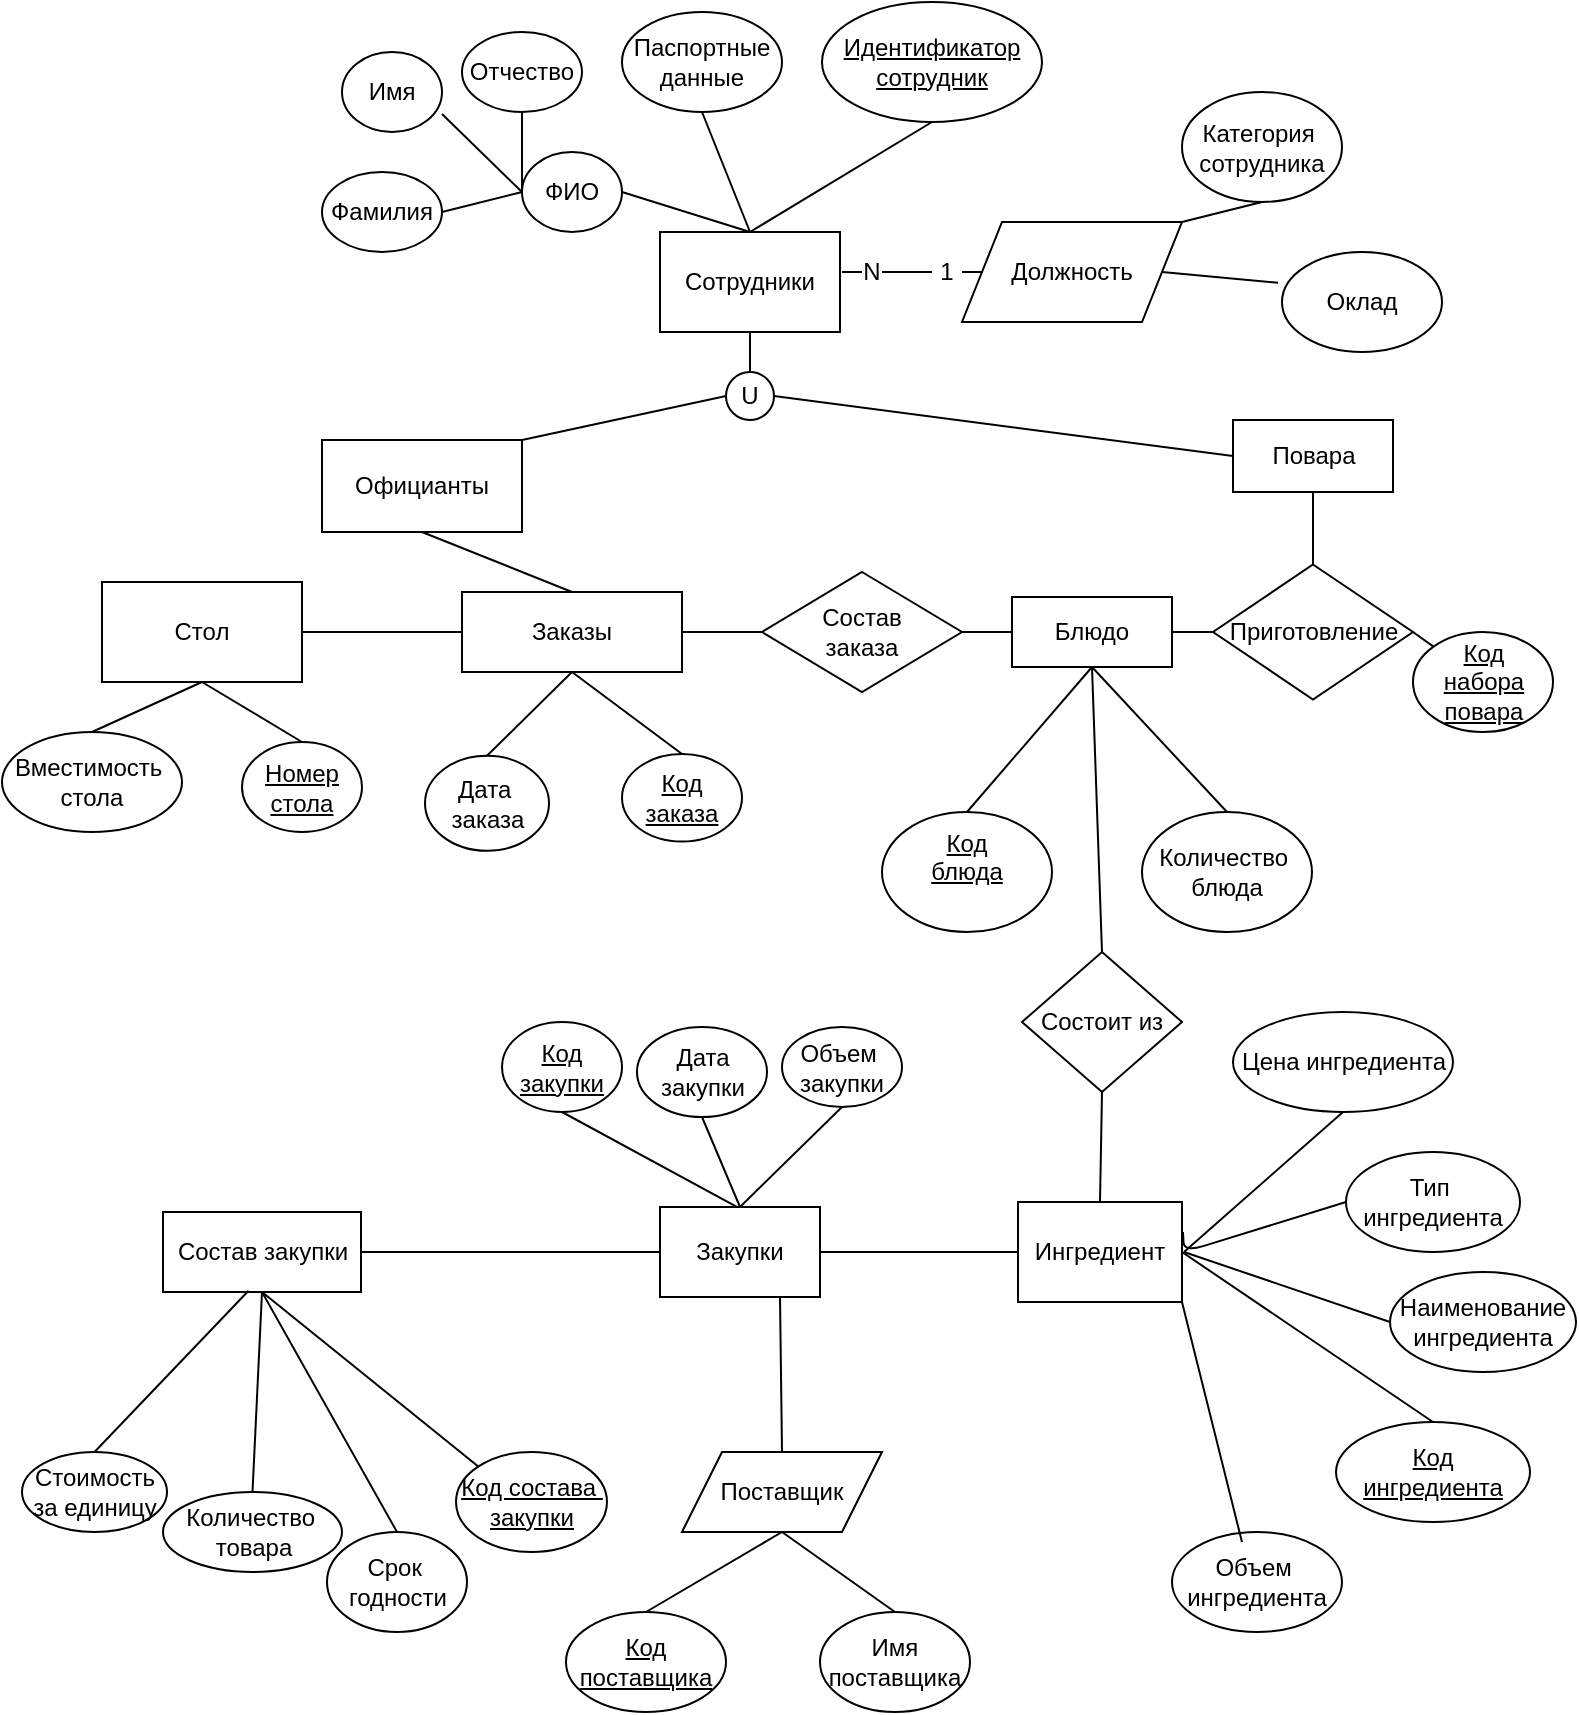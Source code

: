 <mxfile version="14.5.7" type="github" pages="2">
  <diagram id="7YIRpNYBxvqHMYgQ-PB9" name="Page-1">
    <mxGraphModel dx="998" dy="580" grid="1" gridSize="10" guides="1" tooltips="1" connect="1" arrows="1" fold="1" page="1" pageScale="1" pageWidth="827" pageHeight="1169" math="0" shadow="0">
      <root>
        <mxCell id="0" />
        <mxCell id="1" parent="0" />
        <mxCell id="C5bT0JK1hwLg9pwo9jMM-1" value="Сотрудники" style="rounded=0;whiteSpace=wrap;html=1;" vertex="1" parent="1">
          <mxGeometry x="369" y="280" width="90" height="50" as="geometry" />
        </mxCell>
        <mxCell id="C5bT0JK1hwLg9pwo9jMM-4" value="ФИО" style="ellipse;whiteSpace=wrap;html=1;" vertex="1" parent="1">
          <mxGeometry x="300" y="240" width="50" height="40" as="geometry" />
        </mxCell>
        <mxCell id="C5bT0JK1hwLg9pwo9jMM-5" value="Отчество" style="ellipse;whiteSpace=wrap;html=1;" vertex="1" parent="1">
          <mxGeometry x="270" y="180" width="60" height="40" as="geometry" />
        </mxCell>
        <mxCell id="C5bT0JK1hwLg9pwo9jMM-6" value="Имя" style="ellipse;whiteSpace=wrap;html=1;" vertex="1" parent="1">
          <mxGeometry x="210" y="190" width="50" height="40" as="geometry" />
        </mxCell>
        <mxCell id="C5bT0JK1hwLg9pwo9jMM-7" value="Фамилия" style="ellipse;whiteSpace=wrap;html=1;" vertex="1" parent="1">
          <mxGeometry x="200" y="250" width="60" height="40" as="geometry" />
        </mxCell>
        <mxCell id="C5bT0JK1hwLg9pwo9jMM-8" value="" style="endArrow=none;html=1;exitX=1;exitY=0.5;exitDx=0;exitDy=0;entryX=0.5;entryY=0;entryDx=0;entryDy=0;" edge="1" parent="1" source="C5bT0JK1hwLg9pwo9jMM-4" target="C5bT0JK1hwLg9pwo9jMM-1">
          <mxGeometry width="50" height="50" relative="1" as="geometry">
            <mxPoint x="390" y="320" as="sourcePoint" />
            <mxPoint x="425" y="270" as="targetPoint" />
          </mxGeometry>
        </mxCell>
        <mxCell id="C5bT0JK1hwLg9pwo9jMM-9" value="" style="endArrow=none;html=1;exitX=0;exitY=0.5;exitDx=0;exitDy=0;entryX=0.5;entryY=1;entryDx=0;entryDy=0;" edge="1" parent="1" source="C5bT0JK1hwLg9pwo9jMM-4" target="C5bT0JK1hwLg9pwo9jMM-5">
          <mxGeometry width="50" height="50" relative="1" as="geometry">
            <mxPoint x="390" y="320" as="sourcePoint" />
            <mxPoint x="440" y="270" as="targetPoint" />
          </mxGeometry>
        </mxCell>
        <mxCell id="C5bT0JK1hwLg9pwo9jMM-10" value="" style="endArrow=none;html=1;entryX=0;entryY=0.5;entryDx=0;entryDy=0;" edge="1" parent="1" target="C5bT0JK1hwLg9pwo9jMM-4">
          <mxGeometry width="50" height="50" relative="1" as="geometry">
            <mxPoint x="260" y="221" as="sourcePoint" />
            <mxPoint x="440" y="270" as="targetPoint" />
          </mxGeometry>
        </mxCell>
        <mxCell id="C5bT0JK1hwLg9pwo9jMM-11" value="" style="endArrow=none;html=1;exitX=1;exitY=0.5;exitDx=0;exitDy=0;entryX=0;entryY=0.5;entryDx=0;entryDy=0;" edge="1" parent="1" source="C5bT0JK1hwLg9pwo9jMM-7" target="C5bT0JK1hwLg9pwo9jMM-4">
          <mxGeometry width="50" height="50" relative="1" as="geometry">
            <mxPoint x="390" y="320" as="sourcePoint" />
            <mxPoint x="440" y="270" as="targetPoint" />
          </mxGeometry>
        </mxCell>
        <mxCell id="C5bT0JK1hwLg9pwo9jMM-12" value="Паспортные&lt;br&gt;данные" style="ellipse;whiteSpace=wrap;html=1;" vertex="1" parent="1">
          <mxGeometry x="350" y="170" width="80" height="50" as="geometry" />
        </mxCell>
        <mxCell id="C5bT0JK1hwLg9pwo9jMM-13" value="" style="endArrow=none;html=1;entryX=0.5;entryY=1;entryDx=0;entryDy=0;exitX=0.5;exitY=0;exitDx=0;exitDy=0;" edge="1" parent="1" source="C5bT0JK1hwLg9pwo9jMM-1" target="C5bT0JK1hwLg9pwo9jMM-12">
          <mxGeometry width="50" height="50" relative="1" as="geometry">
            <mxPoint x="380" y="280" as="sourcePoint" />
            <mxPoint x="440" y="270" as="targetPoint" />
          </mxGeometry>
        </mxCell>
        <mxCell id="C5bT0JK1hwLg9pwo9jMM-14" value="&lt;u&gt;Идентификатор&lt;br&gt;сотрудник&lt;/u&gt;" style="ellipse;whiteSpace=wrap;html=1;" vertex="1" parent="1">
          <mxGeometry x="450" y="165" width="110" height="60" as="geometry" />
        </mxCell>
        <mxCell id="C5bT0JK1hwLg9pwo9jMM-15" value="" style="endArrow=none;html=1;entryX=0.5;entryY=1;entryDx=0;entryDy=0;exitX=0.5;exitY=0;exitDx=0;exitDy=0;" edge="1" parent="1" source="C5bT0JK1hwLg9pwo9jMM-1" target="C5bT0JK1hwLg9pwo9jMM-14">
          <mxGeometry width="50" height="50" relative="1" as="geometry">
            <mxPoint x="390" y="310" as="sourcePoint" />
            <mxPoint x="440" y="260" as="targetPoint" />
          </mxGeometry>
        </mxCell>
        <mxCell id="C5bT0JK1hwLg9pwo9jMM-16" value="Должность" style="shape=parallelogram;perimeter=parallelogramPerimeter;whiteSpace=wrap;html=1;fixedSize=1;" vertex="1" parent="1">
          <mxGeometry x="520" y="275" width="110" height="50" as="geometry" />
        </mxCell>
        <mxCell id="C5bT0JK1hwLg9pwo9jMM-17" value="Категория&amp;nbsp;&lt;br&gt;сотрудника" style="ellipse;whiteSpace=wrap;html=1;" vertex="1" parent="1">
          <mxGeometry x="630" y="210" width="80" height="55" as="geometry" />
        </mxCell>
        <mxCell id="C5bT0JK1hwLg9pwo9jMM-19" value="Оклад" style="ellipse;whiteSpace=wrap;html=1;" vertex="1" parent="1">
          <mxGeometry x="680" y="290" width="80" height="50" as="geometry" />
        </mxCell>
        <mxCell id="C5bT0JK1hwLg9pwo9jMM-21" value="" style="endArrow=none;html=1;entryX=0.5;entryY=1;entryDx=0;entryDy=0;exitX=1;exitY=0;exitDx=0;exitDy=0;" edge="1" parent="1" source="C5bT0JK1hwLg9pwo9jMM-16" target="C5bT0JK1hwLg9pwo9jMM-17">
          <mxGeometry width="50" height="50" relative="1" as="geometry">
            <mxPoint x="390" y="300" as="sourcePoint" />
            <mxPoint x="440" y="250" as="targetPoint" />
          </mxGeometry>
        </mxCell>
        <mxCell id="C5bT0JK1hwLg9pwo9jMM-22" value="" style="endArrow=none;html=1;entryX=0;entryY=0.5;entryDx=0;entryDy=0;" edge="1" parent="1" source="C5bT0JK1hwLg9pwo9jMM-25" target="C5bT0JK1hwLg9pwo9jMM-27">
          <mxGeometry width="50" height="50" relative="1" as="geometry">
            <mxPoint x="460" y="300" as="sourcePoint" />
            <mxPoint x="440" y="250" as="targetPoint" />
          </mxGeometry>
        </mxCell>
        <mxCell id="C5bT0JK1hwLg9pwo9jMM-23" value="" style="endArrow=none;html=1;entryX=-0.025;entryY=0.308;entryDx=0;entryDy=0;entryPerimeter=0;exitX=1;exitY=0.5;exitDx=0;exitDy=0;" edge="1" parent="1" source="C5bT0JK1hwLg9pwo9jMM-16" target="C5bT0JK1hwLg9pwo9jMM-19">
          <mxGeometry width="50" height="50" relative="1" as="geometry">
            <mxPoint x="390" y="300" as="sourcePoint" />
            <mxPoint x="440" y="250" as="targetPoint" />
          </mxGeometry>
        </mxCell>
        <mxCell id="C5bT0JK1hwLg9pwo9jMM-25" value="N" style="text;html=1;strokeColor=none;fillColor=none;align=center;verticalAlign=middle;whiteSpace=wrap;rounded=0;" vertex="1" parent="1">
          <mxGeometry x="470" y="290" width="10" height="20" as="geometry" />
        </mxCell>
        <mxCell id="C5bT0JK1hwLg9pwo9jMM-26" value="" style="endArrow=none;html=1;entryX=0;entryY=0.5;entryDx=0;entryDy=0;" edge="1" parent="1" target="C5bT0JK1hwLg9pwo9jMM-25">
          <mxGeometry width="50" height="50" relative="1" as="geometry">
            <mxPoint x="460" y="300" as="sourcePoint" />
            <mxPoint x="530" y="300" as="targetPoint" />
          </mxGeometry>
        </mxCell>
        <mxCell id="C5bT0JK1hwLg9pwo9jMM-27" value="1" style="text;html=1;strokeColor=none;fillColor=none;align=center;verticalAlign=middle;whiteSpace=wrap;rounded=0;" vertex="1" parent="1">
          <mxGeometry x="505" y="290" width="15" height="20" as="geometry" />
        </mxCell>
        <mxCell id="C5bT0JK1hwLg9pwo9jMM-31" value="" style="endArrow=none;html=1;entryX=1;entryY=0.5;entryDx=0;entryDy=0;exitX=0;exitY=0.5;exitDx=0;exitDy=0;" edge="1" parent="1" source="C5bT0JK1hwLg9pwo9jMM-16" target="C5bT0JK1hwLg9pwo9jMM-27">
          <mxGeometry width="50" height="50" relative="1" as="geometry">
            <mxPoint x="390" y="300" as="sourcePoint" />
            <mxPoint x="440" y="250" as="targetPoint" />
          </mxGeometry>
        </mxCell>
        <mxCell id="C5bT0JK1hwLg9pwo9jMM-32" value="" style="endArrow=none;html=1;entryX=0.5;entryY=1;entryDx=0;entryDy=0;" edge="1" parent="1" source="C5bT0JK1hwLg9pwo9jMM-33" target="C5bT0JK1hwLg9pwo9jMM-1">
          <mxGeometry width="50" height="50" relative="1" as="geometry">
            <mxPoint x="414" y="360" as="sourcePoint" />
            <mxPoint x="440" y="250" as="targetPoint" />
          </mxGeometry>
        </mxCell>
        <mxCell id="C5bT0JK1hwLg9pwo9jMM-35" value="Официанты" style="rounded=0;whiteSpace=wrap;html=1;" vertex="1" parent="1">
          <mxGeometry x="200" y="384" width="100" height="46" as="geometry" />
        </mxCell>
        <mxCell id="C5bT0JK1hwLg9pwo9jMM-36" value="" style="endArrow=none;html=1;exitX=1;exitY=0;exitDx=0;exitDy=0;entryX=0;entryY=0.5;entryDx=0;entryDy=0;" edge="1" parent="1" source="C5bT0JK1hwLg9pwo9jMM-35" target="C5bT0JK1hwLg9pwo9jMM-33">
          <mxGeometry width="50" height="50" relative="1" as="geometry">
            <mxPoint x="390" y="380" as="sourcePoint" />
            <mxPoint x="440" y="330" as="targetPoint" />
          </mxGeometry>
        </mxCell>
        <mxCell id="C5bT0JK1hwLg9pwo9jMM-37" value="Заказы" style="rounded=0;whiteSpace=wrap;html=1;" vertex="1" parent="1">
          <mxGeometry x="270" y="460" width="110" height="40" as="geometry" />
        </mxCell>
        <mxCell id="C5bT0JK1hwLg9pwo9jMM-38" value="" style="endArrow=none;html=1;entryX=0.5;entryY=0;entryDx=0;entryDy=0;exitX=0.5;exitY=1;exitDx=0;exitDy=0;" edge="1" parent="1" source="C5bT0JK1hwLg9pwo9jMM-35" target="C5bT0JK1hwLg9pwo9jMM-37">
          <mxGeometry width="50" height="50" relative="1" as="geometry">
            <mxPoint x="390" y="380" as="sourcePoint" />
            <mxPoint x="440" y="330" as="targetPoint" />
          </mxGeometry>
        </mxCell>
        <mxCell id="C5bT0JK1hwLg9pwo9jMM-39" value="Стол" style="rounded=0;whiteSpace=wrap;html=1;" vertex="1" parent="1">
          <mxGeometry x="90" y="455" width="100" height="50" as="geometry" />
        </mxCell>
        <mxCell id="C5bT0JK1hwLg9pwo9jMM-40" value="" style="endArrow=none;html=1;entryX=0;entryY=0.5;entryDx=0;entryDy=0;exitX=1;exitY=0.5;exitDx=0;exitDy=0;" edge="1" parent="1" source="C5bT0JK1hwLg9pwo9jMM-39" target="C5bT0JK1hwLg9pwo9jMM-37">
          <mxGeometry width="50" height="50" relative="1" as="geometry">
            <mxPoint x="390" y="380" as="sourcePoint" />
            <mxPoint x="440" y="330" as="targetPoint" />
          </mxGeometry>
        </mxCell>
        <mxCell id="C5bT0JK1hwLg9pwo9jMM-42" value="Вместимость&amp;nbsp;&lt;br&gt;стола" style="ellipse;whiteSpace=wrap;html=1;" vertex="1" parent="1">
          <mxGeometry x="40" y="530" width="90" height="50" as="geometry" />
        </mxCell>
        <mxCell id="C5bT0JK1hwLg9pwo9jMM-43" value="&lt;u&gt;Номер&lt;br&gt;стола&lt;/u&gt;" style="ellipse;whiteSpace=wrap;html=1;" vertex="1" parent="1">
          <mxGeometry x="160" y="535" width="60" height="45" as="geometry" />
        </mxCell>
        <mxCell id="C5bT0JK1hwLg9pwo9jMM-44" value="" style="endArrow=none;html=1;exitX=0.5;exitY=0;exitDx=0;exitDy=0;entryX=0.5;entryY=1;entryDx=0;entryDy=0;" edge="1" parent="1" source="C5bT0JK1hwLg9pwo9jMM-42" target="C5bT0JK1hwLg9pwo9jMM-39">
          <mxGeometry width="50" height="50" relative="1" as="geometry">
            <mxPoint x="390" y="320" as="sourcePoint" />
            <mxPoint x="440" y="270" as="targetPoint" />
          </mxGeometry>
        </mxCell>
        <mxCell id="C5bT0JK1hwLg9pwo9jMM-45" value="" style="endArrow=none;html=1;exitX=0.5;exitY=1;exitDx=0;exitDy=0;entryX=0.5;entryY=0;entryDx=0;entryDy=0;" edge="1" parent="1" source="C5bT0JK1hwLg9pwo9jMM-39" target="C5bT0JK1hwLg9pwo9jMM-43">
          <mxGeometry width="50" height="50" relative="1" as="geometry">
            <mxPoint x="390" y="320" as="sourcePoint" />
            <mxPoint x="440" y="270" as="targetPoint" />
          </mxGeometry>
        </mxCell>
        <mxCell id="C5bT0JK1hwLg9pwo9jMM-46" value="&lt;u&gt;Код&lt;br&gt;заказа&lt;/u&gt;" style="ellipse;whiteSpace=wrap;html=1;" vertex="1" parent="1">
          <mxGeometry x="350" y="541" width="60" height="43.75" as="geometry" />
        </mxCell>
        <mxCell id="C5bT0JK1hwLg9pwo9jMM-47" value="Дата&amp;nbsp;&lt;br&gt;заказа" style="ellipse;whiteSpace=wrap;html=1;" vertex="1" parent="1">
          <mxGeometry x="251.5" y="541.88" width="62" height="47.5" as="geometry" />
        </mxCell>
        <mxCell id="C5bT0JK1hwLg9pwo9jMM-50" value="" style="endArrow=none;html=1;exitX=0.5;exitY=0;exitDx=0;exitDy=0;entryX=0.5;entryY=1;entryDx=0;entryDy=0;" edge="1" parent="1" source="C5bT0JK1hwLg9pwo9jMM-47" target="C5bT0JK1hwLg9pwo9jMM-37">
          <mxGeometry width="50" height="50" relative="1" as="geometry">
            <mxPoint x="390" y="420" as="sourcePoint" />
            <mxPoint x="440" y="370" as="targetPoint" />
          </mxGeometry>
        </mxCell>
        <mxCell id="C5bT0JK1hwLg9pwo9jMM-51" value="" style="endArrow=none;html=1;entryX=0.5;entryY=0;entryDx=0;entryDy=0;exitX=0.5;exitY=1;exitDx=0;exitDy=0;" edge="1" parent="1" source="C5bT0JK1hwLg9pwo9jMM-37" target="C5bT0JK1hwLg9pwo9jMM-46">
          <mxGeometry width="50" height="50" relative="1" as="geometry">
            <mxPoint x="390" y="420" as="sourcePoint" />
            <mxPoint x="440" y="370" as="targetPoint" />
          </mxGeometry>
        </mxCell>
        <mxCell id="C5bT0JK1hwLg9pwo9jMM-52" value="Состав&lt;br&gt;заказа" style="rhombus;whiteSpace=wrap;html=1;" vertex="1" parent="1">
          <mxGeometry x="420" y="450" width="100" height="60" as="geometry" />
        </mxCell>
        <mxCell id="C5bT0JK1hwLg9pwo9jMM-53" value="" style="endArrow=none;html=1;exitX=1;exitY=0.5;exitDx=0;exitDy=0;" edge="1" parent="1" source="C5bT0JK1hwLg9pwo9jMM-37" target="C5bT0JK1hwLg9pwo9jMM-52">
          <mxGeometry width="50" height="50" relative="1" as="geometry">
            <mxPoint x="430" y="480" as="sourcePoint" />
            <mxPoint x="440" y="430" as="targetPoint" />
          </mxGeometry>
        </mxCell>
        <mxCell id="C5bT0JK1hwLg9pwo9jMM-33" value="U" style="ellipse;whiteSpace=wrap;html=1;aspect=fixed;" vertex="1" parent="1">
          <mxGeometry x="402" y="350" width="24" height="24" as="geometry" />
        </mxCell>
        <mxCell id="XEa3TiJN05s5VtwA8wra-4" value="Повара" style="rounded=0;whiteSpace=wrap;html=1;" vertex="1" parent="1">
          <mxGeometry x="655.5" y="374" width="80" height="36" as="geometry" />
        </mxCell>
        <mxCell id="XEa3TiJN05s5VtwA8wra-5" value="" style="endArrow=none;html=1;entryX=0;entryY=0.5;entryDx=0;entryDy=0;exitX=1;exitY=0.5;exitDx=0;exitDy=0;" edge="1" parent="1" source="C5bT0JK1hwLg9pwo9jMM-33" target="XEa3TiJN05s5VtwA8wra-4">
          <mxGeometry width="50" height="50" relative="1" as="geometry">
            <mxPoint x="530" y="460" as="sourcePoint" />
            <mxPoint x="580" y="410" as="targetPoint" />
          </mxGeometry>
        </mxCell>
        <mxCell id="XEa3TiJN05s5VtwA8wra-6" value="Приготовление" style="rhombus;whiteSpace=wrap;html=1;" vertex="1" parent="1">
          <mxGeometry x="645.5" y="446.25" width="100" height="67.5" as="geometry" />
        </mxCell>
        <mxCell id="XEa3TiJN05s5VtwA8wra-7" value="&lt;u&gt;Код&lt;br&gt;набора&lt;br&gt;повара&lt;br&gt;&lt;/u&gt;" style="ellipse;whiteSpace=wrap;html=1;" vertex="1" parent="1">
          <mxGeometry x="745.5" y="480" width="70" height="50" as="geometry" />
        </mxCell>
        <mxCell id="XEa3TiJN05s5VtwA8wra-8" value="" style="endArrow=none;html=1;entryX=0;entryY=0;entryDx=0;entryDy=0;exitX=1;exitY=0.5;exitDx=0;exitDy=0;" edge="1" parent="1" source="XEa3TiJN05s5VtwA8wra-6" target="XEa3TiJN05s5VtwA8wra-7">
          <mxGeometry width="50" height="50" relative="1" as="geometry">
            <mxPoint x="530" y="440" as="sourcePoint" />
            <mxPoint x="580" y="390" as="targetPoint" />
          </mxGeometry>
        </mxCell>
        <mxCell id="XEa3TiJN05s5VtwA8wra-9" value="" style="endArrow=none;html=1;entryX=0.5;entryY=1;entryDx=0;entryDy=0;exitX=0.5;exitY=0;exitDx=0;exitDy=0;" edge="1" parent="1" source="XEa3TiJN05s5VtwA8wra-6" target="XEa3TiJN05s5VtwA8wra-4">
          <mxGeometry width="50" height="50" relative="1" as="geometry">
            <mxPoint x="530" y="440" as="sourcePoint" />
            <mxPoint x="580" y="390" as="targetPoint" />
          </mxGeometry>
        </mxCell>
        <mxCell id="XEa3TiJN05s5VtwA8wra-10" value="Блюдо" style="rounded=0;whiteSpace=wrap;html=1;" vertex="1" parent="1">
          <mxGeometry x="545" y="462.5" width="80" height="35" as="geometry" />
        </mxCell>
        <mxCell id="XEa3TiJN05s5VtwA8wra-11" value="" style="endArrow=none;html=1;entryX=0;entryY=0.5;entryDx=0;entryDy=0;exitX=1;exitY=0.5;exitDx=0;exitDy=0;" edge="1" parent="1" source="C5bT0JK1hwLg9pwo9jMM-52" target="XEa3TiJN05s5VtwA8wra-10">
          <mxGeometry width="50" height="50" relative="1" as="geometry">
            <mxPoint x="530" y="440" as="sourcePoint" />
            <mxPoint x="580" y="390" as="targetPoint" />
          </mxGeometry>
        </mxCell>
        <mxCell id="XEa3TiJN05s5VtwA8wra-12" value="" style="endArrow=none;html=1;entryX=0;entryY=0.5;entryDx=0;entryDy=0;exitX=1;exitY=0.5;exitDx=0;exitDy=0;" edge="1" parent="1" source="XEa3TiJN05s5VtwA8wra-10" target="XEa3TiJN05s5VtwA8wra-6">
          <mxGeometry width="50" height="50" relative="1" as="geometry">
            <mxPoint x="530" y="440" as="sourcePoint" />
            <mxPoint x="580" y="390" as="targetPoint" />
          </mxGeometry>
        </mxCell>
        <mxCell id="XEa3TiJN05s5VtwA8wra-14" value="Состоит из" style="rhombus;whiteSpace=wrap;html=1;" vertex="1" parent="1">
          <mxGeometry x="550" y="640" width="80" height="70" as="geometry" />
        </mxCell>
        <mxCell id="XEa3TiJN05s5VtwA8wra-15" value="" style="endArrow=none;html=1;entryX=0.5;entryY=1;entryDx=0;entryDy=0;exitX=0.5;exitY=0;exitDx=0;exitDy=0;" edge="1" parent="1" source="XEa3TiJN05s5VtwA8wra-14" target="XEa3TiJN05s5VtwA8wra-10">
          <mxGeometry width="50" height="50" relative="1" as="geometry">
            <mxPoint x="530" y="640" as="sourcePoint" />
            <mxPoint x="580" y="590" as="targetPoint" />
          </mxGeometry>
        </mxCell>
        <mxCell id="XEa3TiJN05s5VtwA8wra-16" value="Количество&amp;nbsp;&lt;br&gt;блюда" style="ellipse;whiteSpace=wrap;html=1;" vertex="1" parent="1">
          <mxGeometry x="610" y="570" width="85" height="60" as="geometry" />
        </mxCell>
        <mxCell id="XEa3TiJN05s5VtwA8wra-17" value="&lt;u&gt;Код&lt;br&gt;блюда&lt;br&gt;&lt;br&gt;&lt;/u&gt;" style="ellipse;whiteSpace=wrap;html=1;" vertex="1" parent="1">
          <mxGeometry x="480" y="570" width="85" height="60" as="geometry" />
        </mxCell>
        <mxCell id="XEa3TiJN05s5VtwA8wra-18" value="" style="endArrow=none;html=1;exitX=0.5;exitY=1;exitDx=0;exitDy=0;entryX=0.5;entryY=0;entryDx=0;entryDy=0;" edge="1" parent="1" source="XEa3TiJN05s5VtwA8wra-10" target="XEa3TiJN05s5VtwA8wra-16">
          <mxGeometry width="50" height="50" relative="1" as="geometry">
            <mxPoint x="630" y="605" as="sourcePoint" />
            <mxPoint x="270" y="655" as="targetPoint" />
          </mxGeometry>
        </mxCell>
        <mxCell id="XEa3TiJN05s5VtwA8wra-19" value="" style="endArrow=none;html=1;exitX=0.5;exitY=1;exitDx=0;exitDy=0;entryX=0.5;entryY=0;entryDx=0;entryDy=0;" edge="1" parent="1" source="XEa3TiJN05s5VtwA8wra-10" target="XEa3TiJN05s5VtwA8wra-17">
          <mxGeometry width="50" height="50" relative="1" as="geometry">
            <mxPoint x="530" y="610" as="sourcePoint" />
            <mxPoint x="270" y="710" as="targetPoint" />
          </mxGeometry>
        </mxCell>
        <mxCell id="XEa3TiJN05s5VtwA8wra-20" value="Ингредиент" style="rounded=0;whiteSpace=wrap;html=1;" vertex="1" parent="1">
          <mxGeometry x="548" y="765" width="82" height="50" as="geometry" />
        </mxCell>
        <mxCell id="XEa3TiJN05s5VtwA8wra-21" value="" style="endArrow=none;html=1;exitX=0.5;exitY=0;exitDx=0;exitDy=0;entryX=0.5;entryY=1;entryDx=0;entryDy=0;" edge="1" parent="1" source="XEa3TiJN05s5VtwA8wra-20" target="XEa3TiJN05s5VtwA8wra-14">
          <mxGeometry width="50" height="50" relative="1" as="geometry">
            <mxPoint x="530" y="610" as="sourcePoint" />
            <mxPoint x="580" y="560" as="targetPoint" />
          </mxGeometry>
        </mxCell>
        <mxCell id="XEa3TiJN05s5VtwA8wra-22" value="&lt;u&gt;Код&lt;br&gt;ингредиента&lt;br&gt;&lt;/u&gt;" style="ellipse;whiteSpace=wrap;html=1;" vertex="1" parent="1">
          <mxGeometry x="707" y="875" width="97" height="50" as="geometry" />
        </mxCell>
        <mxCell id="XEa3TiJN05s5VtwA8wra-23" value="Объем&amp;nbsp;&lt;br&gt;ингредиента" style="ellipse;whiteSpace=wrap;html=1;" vertex="1" parent="1">
          <mxGeometry x="625" y="930" width="85" height="50" as="geometry" />
        </mxCell>
        <mxCell id="XEa3TiJN05s5VtwA8wra-24" value="Тип&amp;nbsp;&lt;br&gt;ингредиента" style="ellipse;whiteSpace=wrap;html=1;" vertex="1" parent="1">
          <mxGeometry x="712" y="740" width="87" height="50" as="geometry" />
        </mxCell>
        <mxCell id="XEa3TiJN05s5VtwA8wra-25" value="Цена ингредиента" style="ellipse;whiteSpace=wrap;html=1;" vertex="1" parent="1">
          <mxGeometry x="655.5" y="670" width="110" height="50" as="geometry" />
        </mxCell>
        <mxCell id="XEa3TiJN05s5VtwA8wra-26" value="Наименование&lt;br&gt;ингредиента" style="ellipse;whiteSpace=wrap;html=1;" vertex="1" parent="1">
          <mxGeometry x="734" y="800" width="93" height="50" as="geometry" />
        </mxCell>
        <mxCell id="XEa3TiJN05s5VtwA8wra-27" value="" style="endArrow=none;html=1;entryX=0.5;entryY=1;entryDx=0;entryDy=0;" edge="1" parent="1" target="XEa3TiJN05s5VtwA8wra-25">
          <mxGeometry width="50" height="50" relative="1" as="geometry">
            <mxPoint x="631" y="790" as="sourcePoint" />
            <mxPoint x="665.5" y="720" as="targetPoint" />
          </mxGeometry>
        </mxCell>
        <mxCell id="XEa3TiJN05s5VtwA8wra-28" value="" style="endArrow=none;html=1;entryX=0;entryY=0.5;entryDx=0;entryDy=0;exitX=1;exitY=0.5;exitDx=0;exitDy=0;" edge="1" parent="1" target="XEa3TiJN05s5VtwA8wra-24">
          <mxGeometry width="50" height="50" relative="1" as="geometry">
            <mxPoint x="630.5" y="780" as="sourcePoint" />
            <mxPoint x="665.5" y="720" as="targetPoint" />
            <Array as="points">
              <mxPoint x="631" y="790" />
            </Array>
          </mxGeometry>
        </mxCell>
        <mxCell id="XEa3TiJN05s5VtwA8wra-29" value="" style="endArrow=none;html=1;entryX=0;entryY=0.5;entryDx=0;entryDy=0;" edge="1" parent="1" target="XEa3TiJN05s5VtwA8wra-26">
          <mxGeometry width="50" height="50" relative="1" as="geometry">
            <mxPoint x="631" y="790" as="sourcePoint" />
            <mxPoint x="665.5" y="720" as="targetPoint" />
          </mxGeometry>
        </mxCell>
        <mxCell id="XEa3TiJN05s5VtwA8wra-30" value="" style="endArrow=none;html=1;exitX=0.5;exitY=0;exitDx=0;exitDy=0;entryX=1;entryY=0.5;entryDx=0;entryDy=0;" edge="1" parent="1" source="XEa3TiJN05s5VtwA8wra-22" target="XEa3TiJN05s5VtwA8wra-20">
          <mxGeometry width="50" height="50" relative="1" as="geometry">
            <mxPoint x="615.5" y="770" as="sourcePoint" />
            <mxPoint x="636" y="780" as="targetPoint" />
          </mxGeometry>
        </mxCell>
        <mxCell id="XEa3TiJN05s5VtwA8wra-31" value="" style="endArrow=none;html=1;exitX=0.5;exitY=0;exitDx=0;exitDy=0;entryX=1;entryY=0.5;entryDx=0;entryDy=0;" edge="1" parent="1">
          <mxGeometry width="50" height="50" relative="1" as="geometry">
            <mxPoint x="660" y="935" as="sourcePoint" />
            <mxPoint x="630" y="815" as="targetPoint" />
          </mxGeometry>
        </mxCell>
        <mxCell id="XEa3TiJN05s5VtwA8wra-32" value="Состав закупки" style="rounded=0;whiteSpace=wrap;html=1;" vertex="1" parent="1">
          <mxGeometry x="120.5" y="770" width="99" height="40" as="geometry" />
        </mxCell>
        <mxCell id="XEa3TiJN05s5VtwA8wra-33" value="" style="endArrow=none;html=1;exitX=1;exitY=0.5;exitDx=0;exitDy=0;entryX=0;entryY=0.5;entryDx=0;entryDy=0;" edge="1" parent="1" source="XEa3TiJN05s5VtwA8wra-43" target="XEa3TiJN05s5VtwA8wra-20">
          <mxGeometry width="50" height="50" relative="1" as="geometry">
            <mxPoint x="530" y="870" as="sourcePoint" />
            <mxPoint x="580" y="820" as="targetPoint" />
          </mxGeometry>
        </mxCell>
        <mxCell id="XEa3TiJN05s5VtwA8wra-35" value="&lt;u&gt;Код состава&amp;nbsp;&lt;br&gt;закупки&lt;/u&gt;" style="ellipse;whiteSpace=wrap;html=1;" vertex="1" parent="1">
          <mxGeometry x="267" y="890" width="75.5" height="50" as="geometry" />
        </mxCell>
        <mxCell id="XEa3TiJN05s5VtwA8wra-36" value="Срок&amp;nbsp;&lt;br&gt;годности" style="ellipse;whiteSpace=wrap;html=1;" vertex="1" parent="1">
          <mxGeometry x="202.5" y="930" width="70" height="50" as="geometry" />
        </mxCell>
        <mxCell id="XEa3TiJN05s5VtwA8wra-37" value="Количество&amp;nbsp;&lt;br&gt;товара" style="ellipse;whiteSpace=wrap;html=1;" vertex="1" parent="1">
          <mxGeometry x="120.5" y="910" width="89.5" height="40" as="geometry" />
        </mxCell>
        <mxCell id="XEa3TiJN05s5VtwA8wra-38" value="Стоимость за единицу" style="ellipse;whiteSpace=wrap;html=1;" vertex="1" parent="1">
          <mxGeometry x="50" y="890" width="72.5" height="40" as="geometry" />
        </mxCell>
        <mxCell id="XEa3TiJN05s5VtwA8wra-39" value="" style="endArrow=none;html=1;exitX=0.5;exitY=0;exitDx=0;exitDy=0;entryX=0.432;entryY=0.985;entryDx=0;entryDy=0;entryPerimeter=0;" edge="1" parent="1" source="XEa3TiJN05s5VtwA8wra-38" target="XEa3TiJN05s5VtwA8wra-32">
          <mxGeometry width="50" height="50" relative="1" as="geometry">
            <mxPoint x="302.5" y="870" as="sourcePoint" />
            <mxPoint x="352.5" y="820" as="targetPoint" />
          </mxGeometry>
        </mxCell>
        <mxCell id="XEa3TiJN05s5VtwA8wra-40" value="" style="endArrow=none;html=1;exitX=0.5;exitY=0;exitDx=0;exitDy=0;entryX=0.5;entryY=1;entryDx=0;entryDy=0;" edge="1" parent="1" source="XEa3TiJN05s5VtwA8wra-37" target="XEa3TiJN05s5VtwA8wra-32">
          <mxGeometry width="50" height="50" relative="1" as="geometry">
            <mxPoint x="302.5" y="870" as="sourcePoint" />
            <mxPoint x="352.5" y="820" as="targetPoint" />
          </mxGeometry>
        </mxCell>
        <mxCell id="XEa3TiJN05s5VtwA8wra-41" value="" style="endArrow=none;html=1;exitX=0.5;exitY=0;exitDx=0;exitDy=0;entryX=0.5;entryY=1;entryDx=0;entryDy=0;" edge="1" parent="1" source="XEa3TiJN05s5VtwA8wra-36" target="XEa3TiJN05s5VtwA8wra-32">
          <mxGeometry width="50" height="50" relative="1" as="geometry">
            <mxPoint x="302.5" y="870" as="sourcePoint" />
            <mxPoint x="352.5" y="820" as="targetPoint" />
          </mxGeometry>
        </mxCell>
        <mxCell id="XEa3TiJN05s5VtwA8wra-42" value="" style="endArrow=none;html=1;exitX=0;exitY=0;exitDx=0;exitDy=0;entryX=0.5;entryY=1;entryDx=0;entryDy=0;" edge="1" parent="1" source="XEa3TiJN05s5VtwA8wra-35" target="XEa3TiJN05s5VtwA8wra-32">
          <mxGeometry width="50" height="50" relative="1" as="geometry">
            <mxPoint x="302.5" y="870" as="sourcePoint" />
            <mxPoint x="352.5" y="820" as="targetPoint" />
          </mxGeometry>
        </mxCell>
        <mxCell id="XEa3TiJN05s5VtwA8wra-44" value="&lt;u&gt;Код&lt;br&gt;закупки&lt;/u&gt;" style="ellipse;whiteSpace=wrap;html=1;" vertex="1" parent="1">
          <mxGeometry x="290" y="675" width="60" height="45" as="geometry" />
        </mxCell>
        <mxCell id="XEa3TiJN05s5VtwA8wra-45" value="Дата закупки" style="ellipse;whiteSpace=wrap;html=1;" vertex="1" parent="1">
          <mxGeometry x="357.5" y="677.5" width="65" height="45" as="geometry" />
        </mxCell>
        <mxCell id="XEa3TiJN05s5VtwA8wra-46" value="" style="endArrow=none;html=1;exitX=1;exitY=0.5;exitDx=0;exitDy=0;entryX=0.5;entryY=1;entryDx=0;entryDy=0;" edge="1" parent="1" source="XEa3TiJN05s5VtwA8wra-43" target="XEa3TiJN05s5VtwA8wra-44">
          <mxGeometry width="50" height="50" relative="1" as="geometry">
            <mxPoint x="530" y="870" as="sourcePoint" />
            <mxPoint x="580" y="820" as="targetPoint" />
          </mxGeometry>
        </mxCell>
        <mxCell id="XEa3TiJN05s5VtwA8wra-47" value="" style="endArrow=none;html=1;exitX=0.5;exitY=0;exitDx=0;exitDy=0;entryX=0.5;entryY=1;entryDx=0;entryDy=0;" edge="1" parent="1" source="XEa3TiJN05s5VtwA8wra-43" target="XEa3TiJN05s5VtwA8wra-45">
          <mxGeometry width="50" height="50" relative="1" as="geometry">
            <mxPoint x="530" y="870" as="sourcePoint" />
            <mxPoint x="580" y="820" as="targetPoint" />
          </mxGeometry>
        </mxCell>
        <mxCell id="XEa3TiJN05s5VtwA8wra-48" value="Поставщик" style="shape=parallelogram;perimeter=parallelogramPerimeter;whiteSpace=wrap;html=1;fixedSize=1;" vertex="1" parent="1">
          <mxGeometry x="380" y="890" width="100" height="40" as="geometry" />
        </mxCell>
        <mxCell id="XEa3TiJN05s5VtwA8wra-49" value="" style="endArrow=none;html=1;exitX=0.5;exitY=0;exitDx=0;exitDy=0;entryX=0.75;entryY=1;entryDx=0;entryDy=0;" edge="1" parent="1" source="XEa3TiJN05s5VtwA8wra-48" target="XEa3TiJN05s5VtwA8wra-43">
          <mxGeometry width="50" height="50" relative="1" as="geometry">
            <mxPoint x="530" y="870" as="sourcePoint" />
            <mxPoint x="580" y="820" as="targetPoint" />
          </mxGeometry>
        </mxCell>
        <mxCell id="XEa3TiJN05s5VtwA8wra-52" value="&lt;u&gt;&lt;span&gt;Код&lt;/span&gt;&lt;br&gt;&lt;span&gt;поставщика&lt;/span&gt;&lt;/u&gt;" style="ellipse;whiteSpace=wrap;html=1;" vertex="1" parent="1">
          <mxGeometry x="322" y="970" width="80" height="50" as="geometry" />
        </mxCell>
        <mxCell id="XEa3TiJN05s5VtwA8wra-53" value="&lt;span&gt;Имя&lt;/span&gt;&lt;br&gt;&lt;span&gt;поставщика&lt;/span&gt;" style="ellipse;whiteSpace=wrap;html=1;" vertex="1" parent="1">
          <mxGeometry x="449" y="970" width="75" height="50" as="geometry" />
        </mxCell>
        <mxCell id="XEa3TiJN05s5VtwA8wra-54" value="" style="endArrow=none;html=1;exitX=0.5;exitY=0;exitDx=0;exitDy=0;entryX=0.5;entryY=1;entryDx=0;entryDy=0;" edge="1" parent="1" source="XEa3TiJN05s5VtwA8wra-52" target="XEa3TiJN05s5VtwA8wra-48">
          <mxGeometry width="50" height="50" relative="1" as="geometry">
            <mxPoint x="530" y="850" as="sourcePoint" />
            <mxPoint x="580" y="800" as="targetPoint" />
          </mxGeometry>
        </mxCell>
        <mxCell id="XEa3TiJN05s5VtwA8wra-55" value="" style="endArrow=none;html=1;exitX=0.5;exitY=0;exitDx=0;exitDy=0;entryX=0.5;entryY=1;entryDx=0;entryDy=0;" edge="1" parent="1" source="XEa3TiJN05s5VtwA8wra-53" target="XEa3TiJN05s5VtwA8wra-48">
          <mxGeometry width="50" height="50" relative="1" as="geometry">
            <mxPoint x="530" y="850" as="sourcePoint" />
            <mxPoint x="580" y="800" as="targetPoint" />
          </mxGeometry>
        </mxCell>
        <mxCell id="XEa3TiJN05s5VtwA8wra-56" value="Объем&amp;nbsp;&lt;br&gt;закупки" style="ellipse;whiteSpace=wrap;html=1;" vertex="1" parent="1">
          <mxGeometry x="430" y="677.5" width="60" height="40" as="geometry" />
        </mxCell>
        <mxCell id="XEa3TiJN05s5VtwA8wra-57" value="" style="endArrow=none;html=1;exitX=0.5;exitY=1;exitDx=0;exitDy=0;entryX=0.5;entryY=0;entryDx=0;entryDy=0;" edge="1" parent="1" source="XEa3TiJN05s5VtwA8wra-56" target="XEa3TiJN05s5VtwA8wra-43">
          <mxGeometry width="50" height="50" relative="1" as="geometry">
            <mxPoint x="440" y="930" as="sourcePoint" />
            <mxPoint x="483" y="870" as="targetPoint" />
          </mxGeometry>
        </mxCell>
        <mxCell id="XEa3TiJN05s5VtwA8wra-43" value="Закупки" style="rounded=0;whiteSpace=wrap;html=1;" vertex="1" parent="1">
          <mxGeometry x="369" y="767.5" width="80" height="45" as="geometry" />
        </mxCell>
        <mxCell id="XEa3TiJN05s5VtwA8wra-58" value="" style="endArrow=none;html=1;exitX=1;exitY=0.5;exitDx=0;exitDy=0;entryX=0;entryY=0.5;entryDx=0;entryDy=0;" edge="1" parent="1" source="XEa3TiJN05s5VtwA8wra-32" target="XEa3TiJN05s5VtwA8wra-43">
          <mxGeometry width="50" height="50" relative="1" as="geometry">
            <mxPoint x="251.5" y="790" as="sourcePoint" />
            <mxPoint x="548" y="790" as="targetPoint" />
          </mxGeometry>
        </mxCell>
      </root>
    </mxGraphModel>
  </diagram>
  <diagram id="iAUFOHFxxniqCnXEiysW" name="Page-2">
    <mxGraphModel dx="998" dy="580" grid="1" gridSize="10" guides="1" tooltips="1" connect="1" arrows="1" fold="1" page="1" pageScale="1" pageWidth="827" pageHeight="1169" math="0" shadow="0">
      <root>
        <mxCell id="1uSgFhnfSk09Eypgur7l-0" />
        <mxCell id="1uSgFhnfSk09Eypgur7l-1" parent="1uSgFhnfSk09Eypgur7l-0" />
      </root>
    </mxGraphModel>
  </diagram>
</mxfile>
